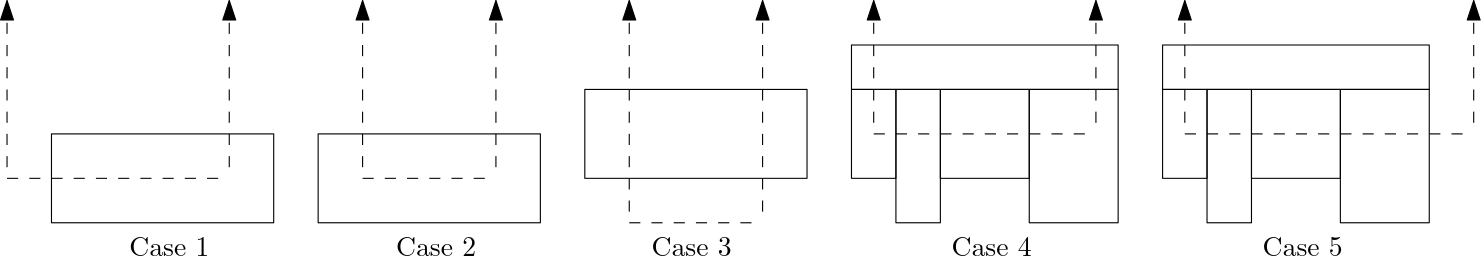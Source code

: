 <?xml version="1.0"?>
<!DOCTYPE ipe SYSTEM "ipe.dtd">
<ipe version="70005" creator="Ipe 7.1.4">
<info created="D:20160423152614" modified="D:20160423152614"/>
<ipestyle name="basic">
<symbol name="arrow/arc(spx)">
<path stroke="sym-stroke" fill="sym-stroke" pen="sym-pen">
0 0 m
-1 0.333 l
-1 -0.333 l
h
</path>
</symbol>
<symbol name="arrow/farc(spx)">
<path stroke="sym-stroke" fill="white" pen="sym-pen">
0 0 m
-1 0.333 l
-1 -0.333 l
h
</path>
</symbol>
<symbol name="mark/circle(sx)" transformations="translations">
<path fill="sym-stroke">
0.6 0 0 0.6 0 0 e
0.4 0 0 0.4 0 0 e
</path>
</symbol>
<symbol name="mark/disk(sx)" transformations="translations">
<path fill="sym-stroke">
0.6 0 0 0.6 0 0 e
</path>
</symbol>
<symbol name="mark/fdisk(sfx)" transformations="translations">
<group>
<path fill="sym-fill">
0.5 0 0 0.5 0 0 e
</path>
<path fill="sym-stroke" fillrule="eofill">
0.6 0 0 0.6 0 0 e
0.4 0 0 0.4 0 0 e
</path>
</group>
</symbol>
<symbol name="mark/box(sx)" transformations="translations">
<path fill="sym-stroke" fillrule="eofill">
-0.6 -0.6 m
0.6 -0.6 l
0.6 0.6 l
-0.6 0.6 l
h
-0.4 -0.4 m
0.4 -0.4 l
0.4 0.4 l
-0.4 0.4 l
h
</path>
</symbol>
<symbol name="mark/square(sx)" transformations="translations">
<path fill="sym-stroke">
-0.6 -0.6 m
0.6 -0.6 l
0.6 0.6 l
-0.6 0.6 l
h
</path>
</symbol>
<symbol name="mark/fsquare(sfx)" transformations="translations">
<group>
<path fill="sym-fill">
-0.5 -0.5 m
0.5 -0.5 l
0.5 0.5 l
-0.5 0.5 l
h
</path>
<path fill="sym-stroke" fillrule="eofill">
-0.6 -0.6 m
0.6 -0.6 l
0.6 0.6 l
-0.6 0.6 l
h
-0.4 -0.4 m
0.4 -0.4 l
0.4 0.4 l
-0.4 0.4 l
h
</path>
</group>
</symbol>
<symbol name="mark/cross(sx)" transformations="translations">
<group>
<path fill="sym-stroke">
-0.43 -0.57 m
0.57 0.43 l
0.43 0.57 l
-0.57 -0.43 l
h
</path>
<path fill="sym-stroke">
-0.43 0.57 m
0.57 -0.43 l
0.43 -0.57 l
-0.57 0.43 l
h
</path>
</group>
</symbol>
<symbol name="arrow/fnormal(spx)">
<path stroke="sym-stroke" fill="white" pen="sym-pen">
0 0 m
-1 0.333 l
-1 -0.333 l
h
</path>
</symbol>
<symbol name="arrow/pointed(spx)">
<path stroke="sym-stroke" fill="sym-stroke" pen="sym-pen">
0 0 m
-1 0.333 l
-0.8 0 l
-1 -0.333 l
h
</path>
</symbol>
<symbol name="arrow/fpointed(spx)">
<path stroke="sym-stroke" fill="white" pen="sym-pen">
0 0 m
-1 0.333 l
-0.8 0 l
-1 -0.333 l
h
</path>
</symbol>
<symbol name="arrow/linear(spx)">
<path stroke="sym-stroke" pen="sym-pen">
-1 0.333 m
0 0 l
-1 -0.333 l
</path>
</symbol>
<symbol name="arrow/fdouble(spx)">
<path stroke="sym-stroke" fill="white" pen="sym-pen">
0 0 m
-1 0.333 l
-1 -0.333 l
h
-1 0 m
-2 0.333 l
-2 -0.333 l
h
</path>
</symbol>
<symbol name="arrow/double(spx)">
<path stroke="sym-stroke" fill="sym-stroke" pen="sym-pen">
0 0 m
-1 0.333 l
-1 -0.333 l
h
-1 0 m
-2 0.333 l
-2 -0.333 l
h
</path>
</symbol>
<pen name="heavier" value="0.8"/>
<pen name="fat" value="1.2"/>
<pen name="ultrafat" value="2"/>
<symbolsize name="large" value="5"/>
<symbolsize name="small" value="2"/>
<symbolsize name="tiny" value="1.1"/>
<arrowsize name="large" value="10"/>
<arrowsize name="small" value="5"/>
<arrowsize name="tiny" value="3"/>
<color name="red" value="1 0 0"/>
<color name="green" value="0 1 0"/>
<color name="blue" value="0 0 1"/>
<color name="yellow" value="1 1 0"/>
<color name="orange" value="1 0.647 0"/>
<color name="gold" value="1 0.843 0"/>
<color name="purple" value="0.627 0.125 0.941"/>
<color name="gray" value="0.745"/>
<color name="brown" value="0.647 0.165 0.165"/>
<color name="navy" value="0 0 0.502"/>
<color name="pink" value="1 0.753 0.796"/>
<color name="seagreen" value="0.18 0.545 0.341"/>
<color name="turquoise" value="0.251 0.878 0.816"/>
<color name="violet" value="0.933 0.51 0.933"/>
<color name="darkblue" value="0 0 0.545"/>
<color name="darkcyan" value="0 0.545 0.545"/>
<color name="darkgray" value="0.663"/>
<color name="darkgreen" value="0 0.392 0"/>
<color name="darkmagenta" value="0.545 0 0.545"/>
<color name="darkorange" value="1 0.549 0"/>
<color name="darkred" value="0.545 0 0"/>
<color name="lightblue" value="0.678 0.847 0.902"/>
<color name="lightcyan" value="0.878 1 1"/>
<color name="lightgray" value="0.827"/>
<color name="lightgreen" value="0.565 0.933 0.565"/>
<color name="lightyellow" value="1 1 0.878"/>
<dashstyle name="dashed" value="[4] 0"/>
<dashstyle name="dotted" value="[1 3] 0"/>
<dashstyle name="dash dotted" value="[4 2 1 2] 0"/>
<dashstyle name="dash dot dotted" value="[4 2 1 2 1 2] 0"/>
<textsize name="large" value="\large"/>
<textsize name="Large" value="\Large"/>
<textsize name="LARGE" value="\LARGE"/>
<textsize name="huge" value="\huge"/>
<textsize name="Huge" value="\Huge"/>
<textsize name="small" value="\small"/>
<textsize name="footnote" value="\footnotesize"/>
<textsize name="tiny" value="\tiny"/>
<textstyle name="center" begin="\begin{center}" end="\end{center}"/>
<textstyle name="itemize" begin="\begin{itemize}" end="\end{itemize}"/>
<textstyle name="item" begin="\begin{itemize}\item{}" end="\end{itemize}"/>
<gridsize name="4 pts" value="4"/>
<gridsize name="8 pts (~3 mm)" value="8"/>
<gridsize name="16 pts (~6 mm)" value="16"/>
<gridsize name="32 pts (~12 mm)" value="32"/>
<gridsize name="10 pts (~3.5 mm)" value="10"/>
<gridsize name="20 pts (~7 mm)" value="20"/>
<gridsize name="14 pts (~5 mm)" value="14"/>
<gridsize name="28 pts (~10 mm)" value="28"/>
<gridsize name="56 pts (~20 mm)" value="56"/>
<anglesize name="90 deg" value="90"/>
<anglesize name="60 deg" value="60"/>
<anglesize name="45 deg" value="45"/>
<anglesize name="30 deg" value="30"/>
<anglesize name="22.5 deg" value="22.5"/>
<tiling name="falling" angle="-60" step="4" width="1"/>
<tiling name="rising" angle="30" step="4" width="1"/>
</ipestyle>
<page>
<layer name="alpha"/>
<view layers="alpha" active="alpha"/>
<path layer="alpha" matrix="1 0 0 1 -32 0" stroke="black">
80 784 m
80 752 l
160 752 l
160 784 l
h
</path>
<path matrix="1 0 0 1 -32 0" stroke="black">
176 784 m
176 752 l
256 752 l
256 784 l
h
</path>
<path matrix="1 0 0 1 -32 0" stroke="black">
272 768 m
272 800 l
352 800 l
352 768 l
h
</path>
<path matrix="1 0 0 1 -32 0" stroke="black">
368 800 m
368 816 l
464 816 l
464 800 l
h
</path>
<path matrix="1 0 0 1 -32 0" stroke="black">
368 800 m
368 768 l
384 768 l
384 800 l
h
</path>
<path matrix="1 0 0 1 -32 0" stroke="black">
400 800 m
400 752 l
384 752 l
384 800 l
h
</path>
<path matrix="1 0 0 1 -32 0" stroke="black">
400 768 m
400 800 l
432 800 l
432 768 l
h
</path>
<path matrix="1 0 0 1 -32 0" stroke="black">
432 800 m
432 752 l
464 752 l
464 800 l
h
</path>
<path matrix="1 0 0 1 80 0" stroke="black">
368 800 m
368 816 l
464 816 l
464 800 l
h
</path>
<path matrix="1 0 0 1 80 0" stroke="black">
368 800 m
368 768 l
384 768 l
384 800 l
h
</path>
<path matrix="1 0 0 1 80 0" stroke="black">
400 800 m
400 752 l
384 752 l
384 800 l
h
</path>
<path matrix="1 0 0 1 80 0" stroke="black">
400 768 m
400 800 l
432 800 l
432 768 l
h
</path>
<path matrix="1 0 0 1 80 0" stroke="black">
432 800 m
432 752 l
464 752 l
464 800 l
h
</path>
<path stroke="black" dash="dashed" rarrow="normal/normal">
32 832 m
32 768 l
32 768 l
</path>
<path stroke="black" dash="dashed" rarrow="normal/normal">
112 832 m
112 768 l
112 768 l
</path>
<path stroke="black" dash="dashed">
32 768 m
112 768 l
112 768 l
</path>
<text matrix="1 0 0 1 12 0" transformations="translations" pos="64 740" stroke="black" type="label" width="28.836" height="6.808" depth="0" valign="baseline">Case 1</text>
<path stroke="black" dash="dashed" rarrow="normal/normal">
160 832 m
160 768 l
160 768 l
</path>
<path stroke="black" dash="dashed" rarrow="normal/normal">
208 832 m
208 768 l
208 768 l
</path>
<path stroke="black" dash="dashed">
160 768 m
208 768 l
208 768 l
</path>
<path stroke="black" dash="dashed" rarrow="normal/normal">
256 832 m
256 752 l
256 752 l
</path>
<path stroke="black" dash="dashed" rarrow="normal/normal">
304 832 m
304 752 l
304 752 l
</path>
<path stroke="black" dash="dashed">
256 752 m
304 752 l
304 752 l
</path>
<path stroke="black" dash="dashed" rarrow="normal/normal">
344 832 m
344 784 l
344 784 l
</path>
<path matrix="1 0 0 1 8 0" stroke="black" dash="dashed" rarrow="normal/normal">
416 832 m
416 784 l
416 784 l
</path>
<path stroke="black" dash="dashed">
344 784 m
424 784 l
424 784 l
</path>
<path stroke="black" dash="dashed" rarrow="normal/normal">
456 832 m
456 784 l
456 784 l
</path>
<path stroke="black" dash="dashed" rarrow="normal/normal">
560 832 m
560 784 l
560 784 l
</path>
<path stroke="black" dash="dashed">
456 784 m
560 784 l
560 784 l
</path>
<text matrix="1 0 0 1 108 0" transformations="translations" pos="64 740" stroke="black" type="label" width="28.836" height="6.808" depth="0" valign="baseline">Case 2</text>
<text matrix="1 0 0 1 200 0" transformations="translations" pos="64 740" stroke="black" type="label" width="28.836" height="6.808" depth="0" valign="baseline">Case 3</text>
<text matrix="1 0 0 1 308 0" transformations="translations" pos="64 740" stroke="black" type="label" width="28.836" height="6.808" depth="0" valign="baseline">Case 4</text>
<text matrix="1 0 0 1 420 0" transformations="translations" pos="64 740" stroke="black" type="label" width="28.836" height="6.808" depth="0" valign="baseline">Case 5</text>
</page>
</ipe>

